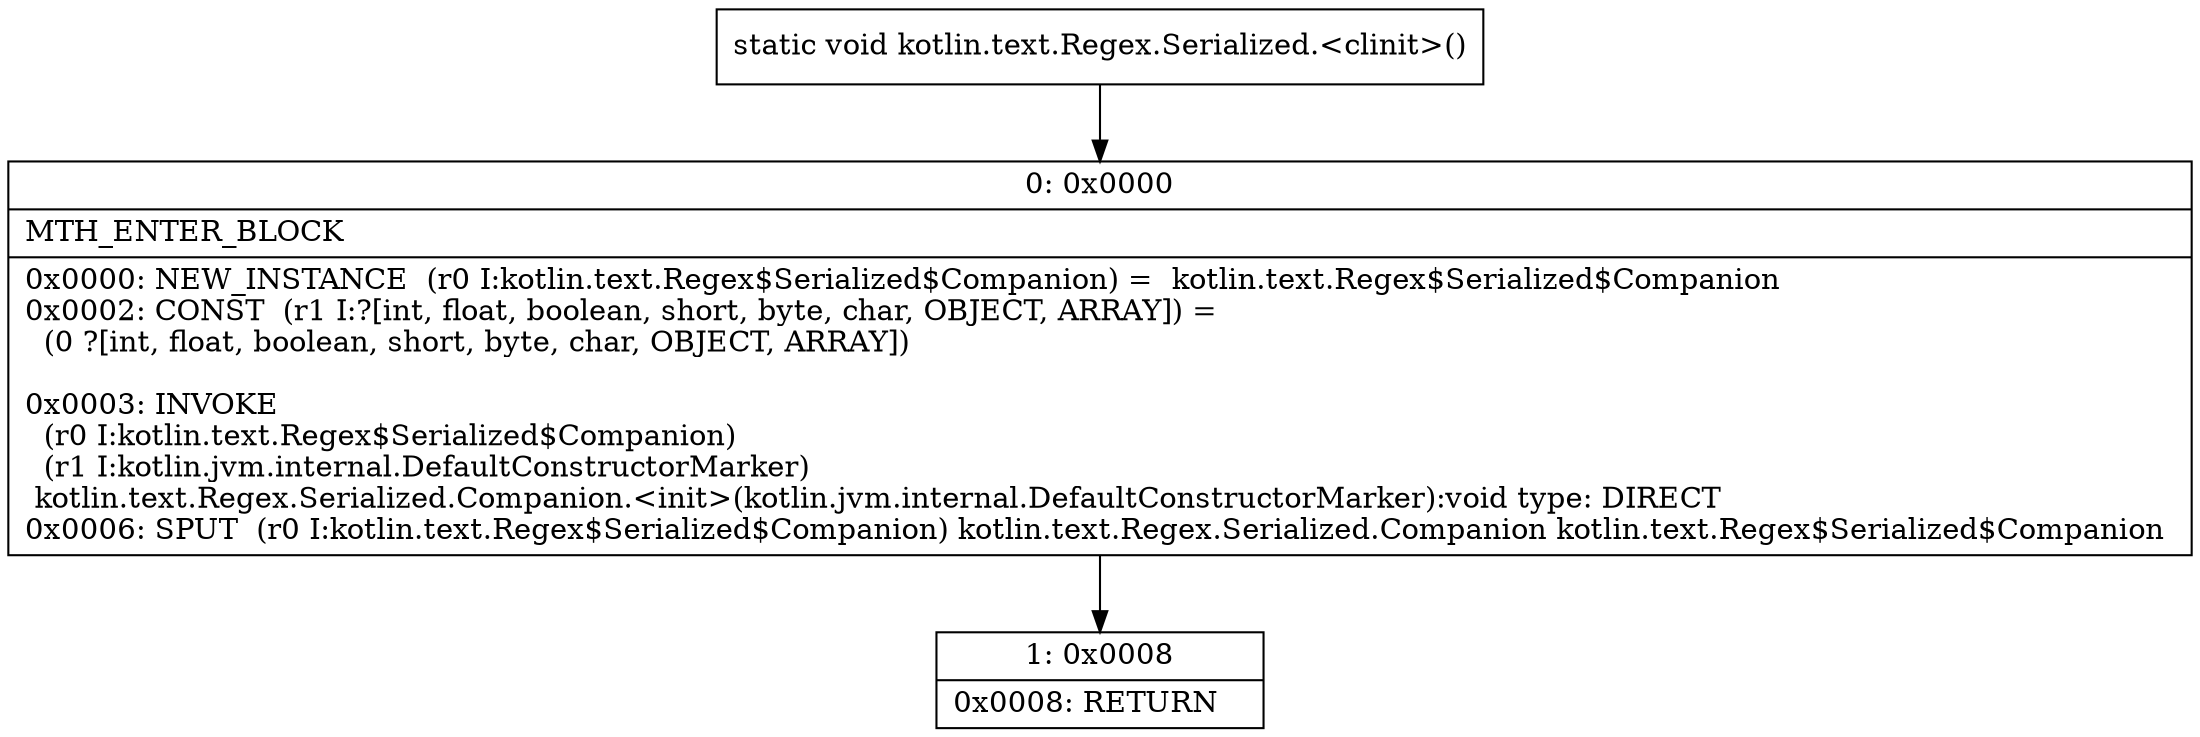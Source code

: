 digraph "CFG forkotlin.text.Regex.Serialized.\<clinit\>()V" {
Node_0 [shape=record,label="{0\:\ 0x0000|MTH_ENTER_BLOCK\l|0x0000: NEW_INSTANCE  (r0 I:kotlin.text.Regex$Serialized$Companion) =  kotlin.text.Regex$Serialized$Companion \l0x0002: CONST  (r1 I:?[int, float, boolean, short, byte, char, OBJECT, ARRAY]) = \l  (0 ?[int, float, boolean, short, byte, char, OBJECT, ARRAY])\l \l0x0003: INVOKE  \l  (r0 I:kotlin.text.Regex$Serialized$Companion)\l  (r1 I:kotlin.jvm.internal.DefaultConstructorMarker)\l kotlin.text.Regex.Serialized.Companion.\<init\>(kotlin.jvm.internal.DefaultConstructorMarker):void type: DIRECT \l0x0006: SPUT  (r0 I:kotlin.text.Regex$Serialized$Companion) kotlin.text.Regex.Serialized.Companion kotlin.text.Regex$Serialized$Companion \l}"];
Node_1 [shape=record,label="{1\:\ 0x0008|0x0008: RETURN   \l}"];
MethodNode[shape=record,label="{static void kotlin.text.Regex.Serialized.\<clinit\>() }"];
MethodNode -> Node_0;
Node_0 -> Node_1;
}

